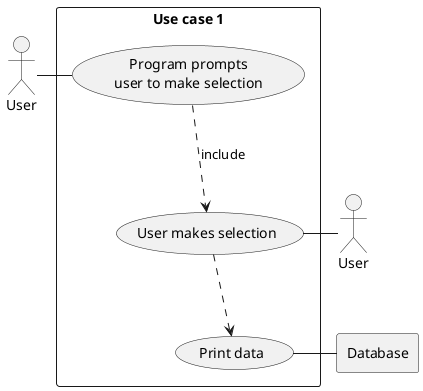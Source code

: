 ******************
Use-Case 1 Diagram
******************

@startuml

actor Usr as "User"
actor Usr1 as "User"

rectangle Database

rectangle "Use case 1" {
    usecase UC1 as "Program prompts
    user to make selection"

    usecase UC1a as "User makes selection"

    usecase UCa as "Print data"

    Usr - UC1
    Usr1 - UC1a
    UC1 ..> UC1a : include
    UC1a ..> UCa
    UCa - Database
}

@enduml

******************
Use-Case 2 Diagram
******************

@startuml

actor Usr as "User"
actor Usr1 as "User"

rectangle Database

rectangle "Use case 2" {
    usecase UC1 as "Program prompts
    user to make language
    selection"

    usecase UC1a as "User makes selection"

    usecase UCa as "Print data"

        Usr - UC1
        Usr1 - UC1a
        UC1 ..> UC1a : include
        UC1a ..> UCa
        UCa - Database
    }

    @enduml

}

******************
Use-Case 3 Diagram
******************

@startuml

actor Usr as "User"
actor Usr1 as "User"
actor Usr2 as "User"

rectangle Database

rectangle "Use Case 3" {
    usecase UC1 as "Program prompts user to
    enter geographical location"

    usecase UC1a as "User makes selection"

    usecase UC1b as "Program prompts user to
    select how they would like data
    formatted (largest/smallest/ect)"

    usecase UC1c as "User makes selection"

    usecase UC1d as "Print Data"

        Usr - UC1
        Usr1 - UC1a
        Usr2 - UC1c
        UC1d - Database

        UC1 ..> UC1a
        UC1a ..> UC1b
        UC1b ..> UC1c
        UC1c ..> UC1d
    }

    @enduml
}